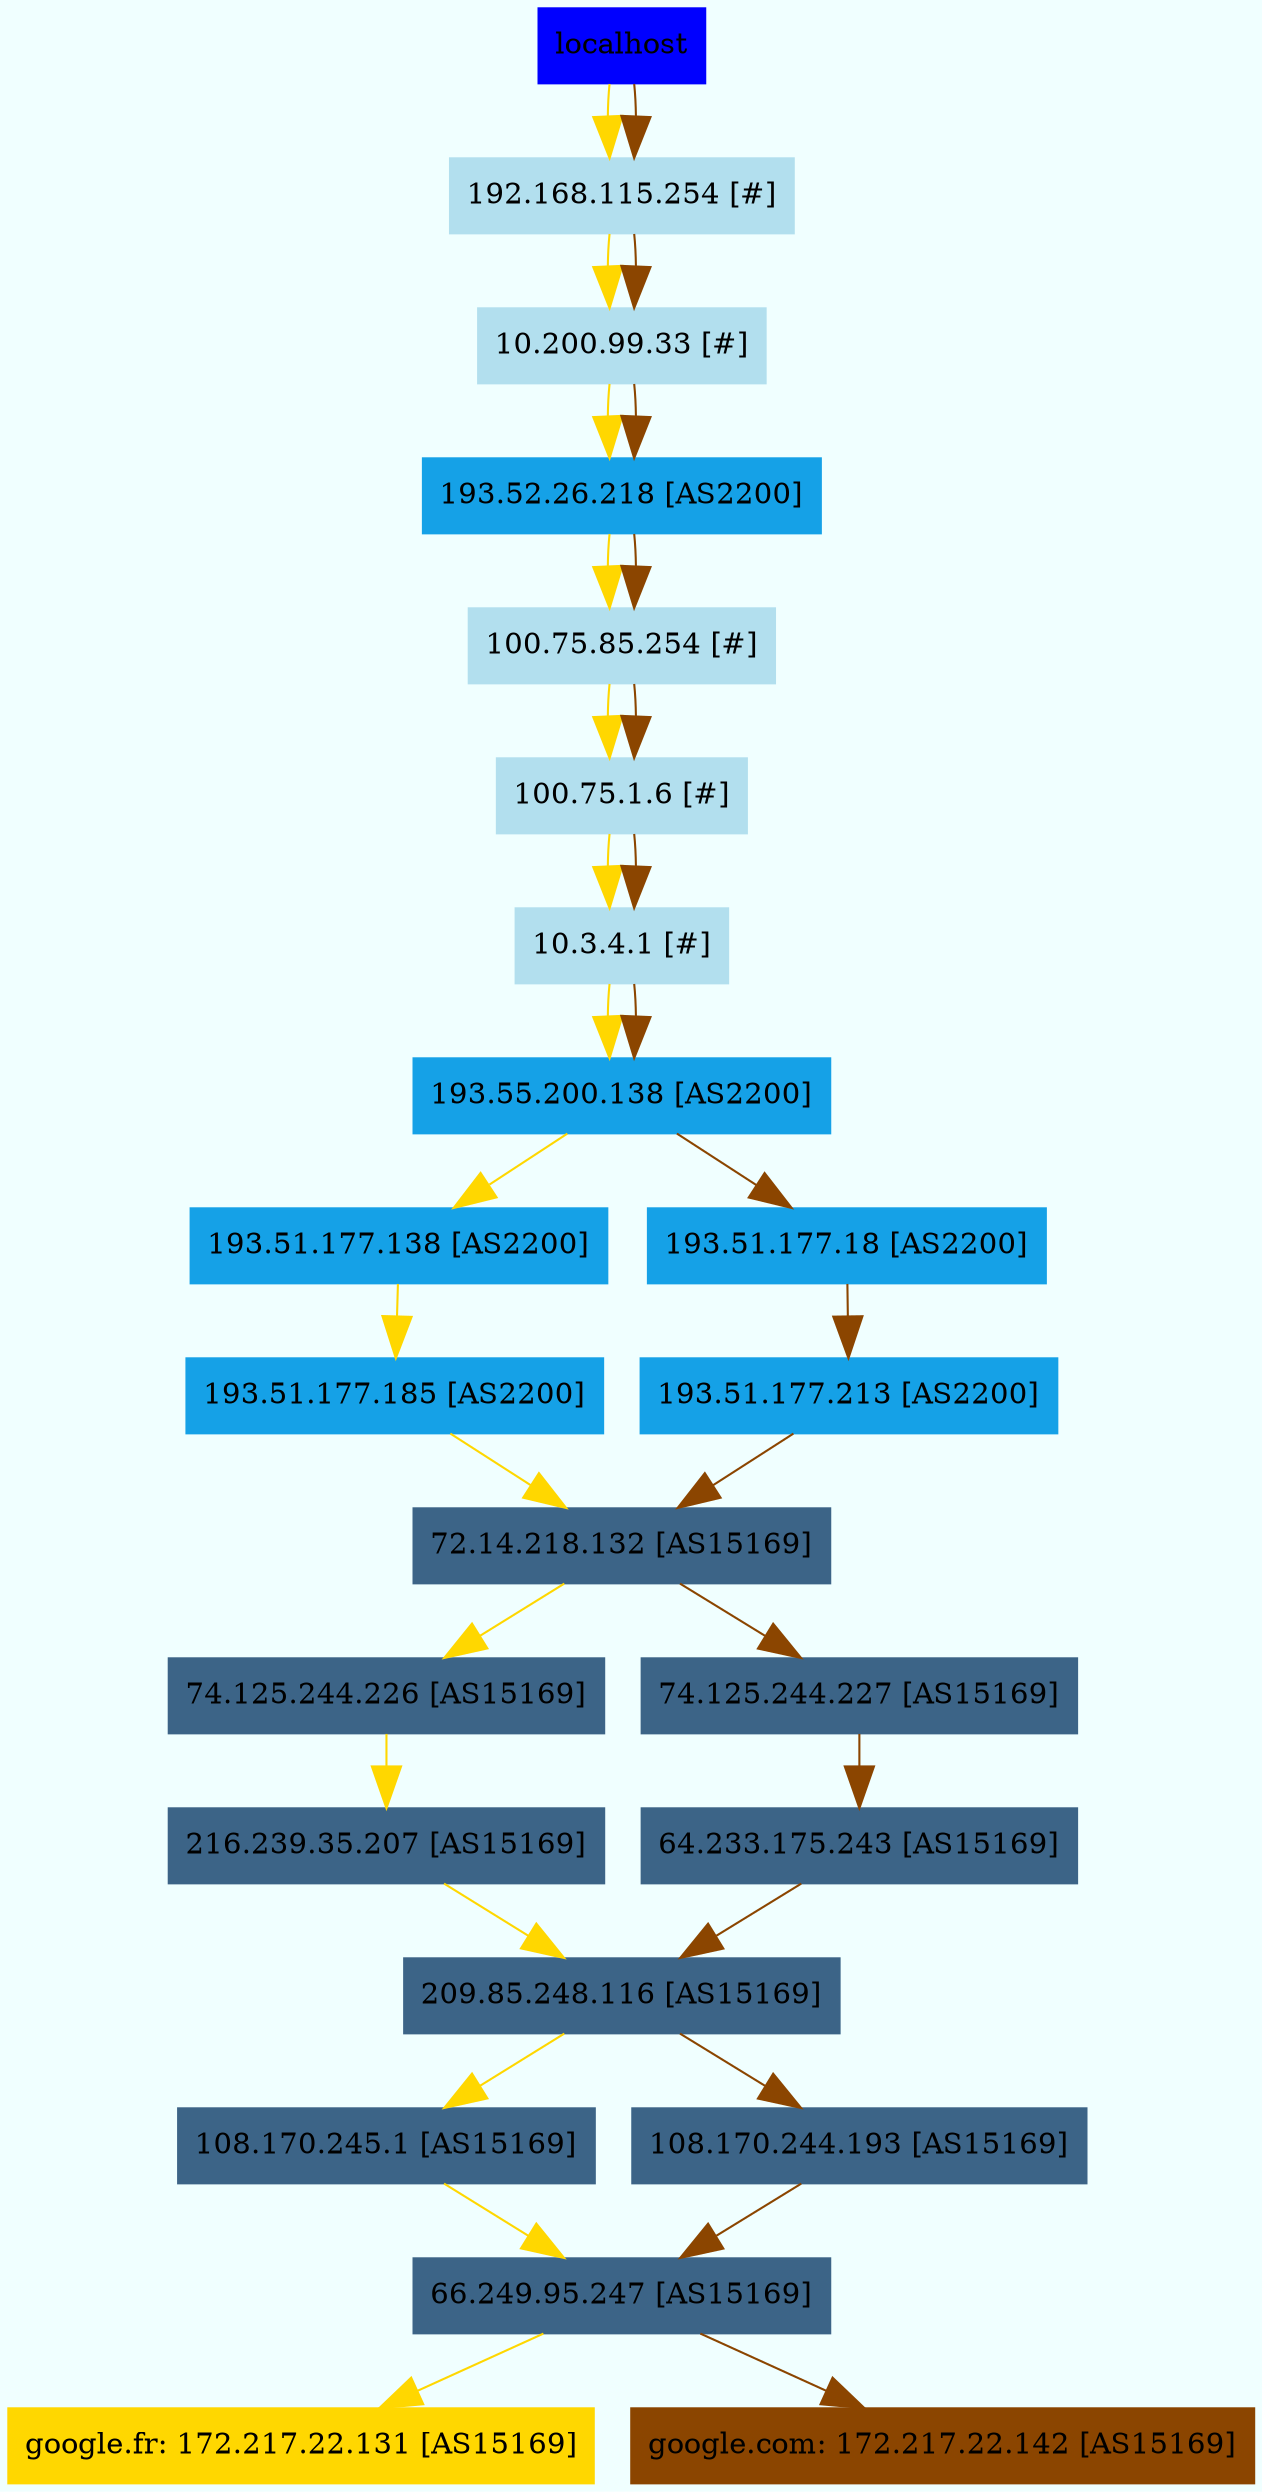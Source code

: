 digraph NetMap{
	bgcolor=azure;
	node [shape=box, color=lightblue2, style=filled];
	edge [arrowsize=2, color=gold];
	localhost [color=blue]
	localhost -> "192.168.115.254 [#]";"192.168.115.254 [#]" [color="lightblue2"];
	"192.168.115.254 [#]" -> "10.200.99.33 [#]";"10.200.99.33 [#]" [color="lightblue2"];
	"10.200.99.33 [#]" -> "193.52.26.218 [AS2200]";"193.52.26.218 [AS2200]" [color="#15a1e7"];
	"193.52.26.218 [AS2200]" -> "100.75.85.254 [#]";"100.75.85.254 [#]" [color="lightblue2"];
	"100.75.85.254 [#]" -> "100.75.1.6 [#]";"100.75.1.6 [#]" [color="lightblue2"];
	"100.75.1.6 [#]" -> "10.3.4.1 [#]";"10.3.4.1 [#]" [color="lightblue2"];
	"10.3.4.1 [#]" -> "193.55.200.138 [AS2200]";"193.55.200.138 [AS2200]" [color="#15a1e7"];
	"193.55.200.138 [AS2200]" -> "193.51.177.138 [AS2200]";"193.51.177.138 [AS2200]" [color="#15a1e7"];
	"193.51.177.138 [AS2200]" -> "193.51.177.185 [AS2200]";"193.51.177.185 [AS2200]" [color="#15a1e7"];
	"193.51.177.185 [AS2200]" -> "72.14.218.132 [AS15169]";"72.14.218.132 [AS15169]" [color="#3c6487"];
	"72.14.218.132 [AS15169]" -> "74.125.244.226 [AS15169]";"74.125.244.226 [AS15169]" [color="#3c6487"];
	"74.125.244.226 [AS15169]" -> "216.239.35.207 [AS15169]";"216.239.35.207 [AS15169]" [color="#3c6487"];
	"216.239.35.207 [AS15169]" -> "209.85.248.116 [AS15169]";"209.85.248.116 [AS15169]" [color="#3c6487"];
	"209.85.248.116 [AS15169]" -> "108.170.245.1 [AS15169]";"108.170.245.1 [AS15169]" [color="#3c6487"];
	"108.170.245.1 [AS15169]" -> "66.249.95.247 [AS15169]";"66.249.95.247 [AS15169]" [color="#3c6487"];
	"66.249.95.247 [AS15169]" -> "google.fr: 172.217.22.131 [AS15169]";"google.fr: 172.217.22.131 [AS15169]" [color="#3c6487"];
	"google.fr: 172.217.22.131 [AS15169]" [color=gold];
	edge [arrowsize=2, color=darkorange4];
	localhost -> "192.168.115.254 [#]";"192.168.115.254 [#]" [color="lightblue2"];
	"192.168.115.254 [#]" -> "10.200.99.33 [#]";"10.200.99.33 [#]" [color="lightblue2"];
	"10.200.99.33 [#]" -> "193.52.26.218 [AS2200]";"193.52.26.218 [AS2200]" [color="#15a1e7"];
	"193.52.26.218 [AS2200]" -> "100.75.85.254 [#]";"100.75.85.254 [#]" [color="lightblue2"];
	"100.75.85.254 [#]" -> "100.75.1.6 [#]";"100.75.1.6 [#]" [color="lightblue2"];
	"100.75.1.6 [#]" -> "10.3.4.1 [#]";"10.3.4.1 [#]" [color="lightblue2"];
	"10.3.4.1 [#]" -> "193.55.200.138 [AS2200]";"193.55.200.138 [AS2200]" [color="#15a1e7"];
	"193.55.200.138 [AS2200]" -> "193.51.177.18 [AS2200]";"193.51.177.18 [AS2200]" [color="#15a1e7"];
	"193.51.177.18 [AS2200]" -> "193.51.177.213 [AS2200]";"193.51.177.213 [AS2200]" [color="#15a1e7"];
	"193.51.177.213 [AS2200]" -> "72.14.218.132 [AS15169]";"72.14.218.132 [AS15169]" [color="#3c6487"];
	"72.14.218.132 [AS15169]" -> "74.125.244.227 [AS15169]";"74.125.244.227 [AS15169]" [color="#3c6487"];
	"74.125.244.227 [AS15169]" -> "64.233.175.243 [AS15169]";"64.233.175.243 [AS15169]" [color="#3c6487"];
	"64.233.175.243 [AS15169]" -> "209.85.248.116 [AS15169]";"209.85.248.116 [AS15169]" [color="#3c6487"];
	"209.85.248.116 [AS15169]" -> "108.170.244.193 [AS15169]";"108.170.244.193 [AS15169]" [color="#3c6487"];
	"108.170.244.193 [AS15169]" -> "66.249.95.247 [AS15169]";"66.249.95.247 [AS15169]" [color="#3c6487"];
	"66.249.95.247 [AS15169]" -> "google.com: 172.217.22.142 [AS15169]";"google.com: 172.217.22.142 [AS15169]" [color="#3c6487"];
	"google.com: 172.217.22.142 [AS15169]" [color=darkorange4];
}
